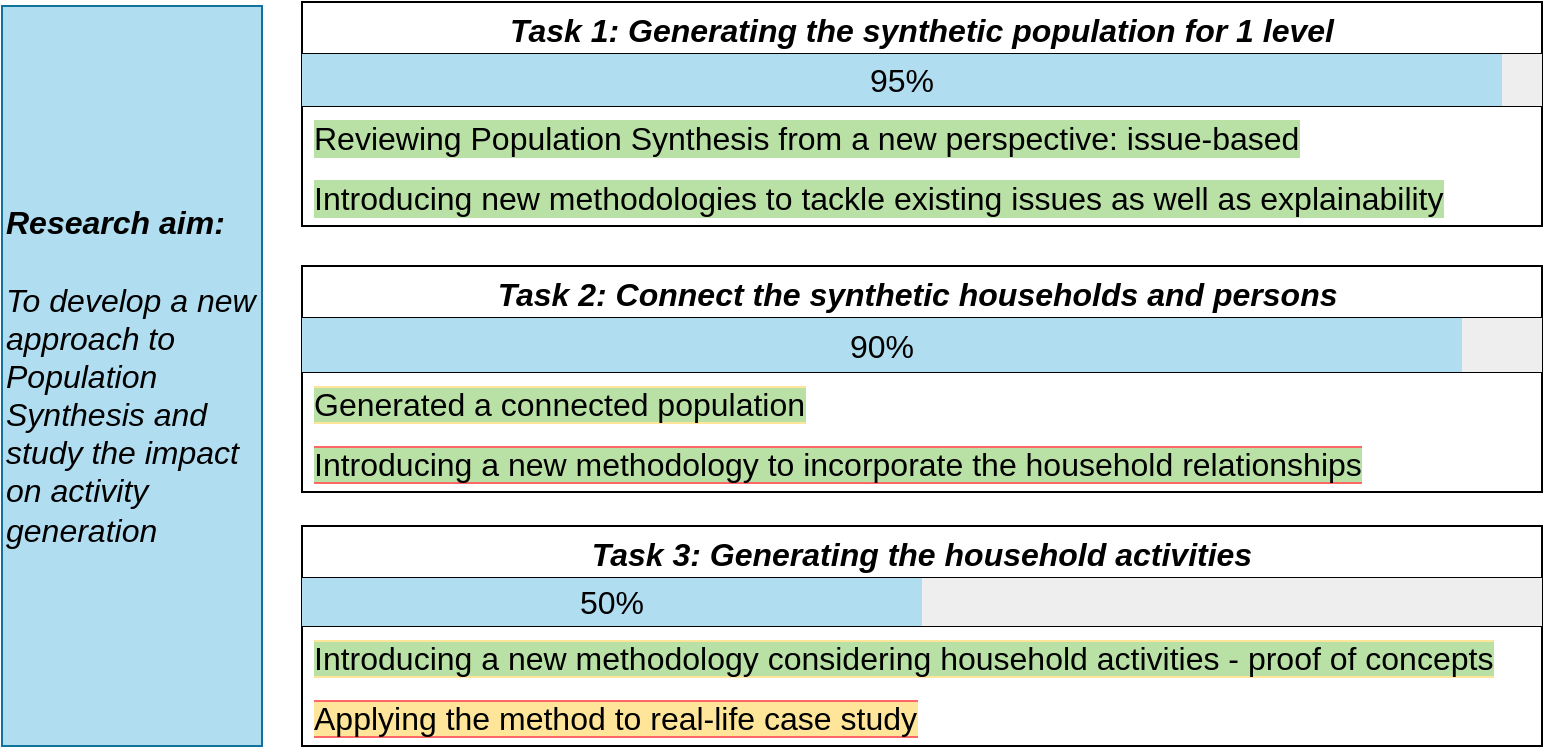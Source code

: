 <mxfile version="26.1.0">
  <diagram name="Page-1" id="GcLynW6Bm_qK1KajZ2lx">
    <mxGraphModel dx="1434" dy="746" grid="1" gridSize="10" guides="1" tooltips="1" connect="1" arrows="1" fold="1" page="1" pageScale="1" pageWidth="1169" pageHeight="827" math="0" shadow="0">
      <root>
        <mxCell id="0" />
        <mxCell id="1" parent="0" />
        <mxCell id="DFPLayo4z6RkdoQgYkVW-1" value="&lt;b&gt;&lt;i&gt;Research aim:&lt;/i&gt;&lt;/b&gt;&lt;div&gt;&lt;br&gt;&lt;div style=&quot;font-size: 16px;&quot;&gt;&lt;i&gt;To develop a new approach to Population Synthesis and study the impact on activity generation&lt;/i&gt;&lt;/div&gt;&lt;/div&gt;" style="rounded=0;whiteSpace=wrap;html=1;align=left;fontSize=16;fillColor=#b1ddf0;strokeColor=#10739e;" parent="1" vertex="1">
          <mxGeometry x="10" y="300" width="130" height="370" as="geometry" />
        </mxCell>
        <mxCell id="DFPLayo4z6RkdoQgYkVW-2" value="Task 1: Generating the synthetic population for 1 level" style="swimlane;fontStyle=3;childLayout=stackLayout;horizontal=1;startSize=26;horizontalStack=0;resizeParent=1;resizeParentMax=0;resizeLast=0;collapsible=1;marginBottom=0;align=center;fontSize=16;" parent="1" vertex="1">
          <mxGeometry x="160" y="298" width="620" height="112" as="geometry" />
        </mxCell>
        <mxCell id="DFPLayo4z6RkdoQgYkVW-66" value="" style="shape=table;startSize=0;container=1;collapsible=0;childLayout=tableLayout;fontSize=16;" parent="DFPLayo4z6RkdoQgYkVW-2" vertex="1">
          <mxGeometry y="26" width="620" height="26" as="geometry" />
        </mxCell>
        <mxCell id="DFPLayo4z6RkdoQgYkVW-67" value="" style="shape=tableRow;horizontal=0;startSize=0;swimlaneHead=0;swimlaneBody=0;strokeColor=inherit;top=0;left=0;bottom=0;right=0;collapsible=0;dropTarget=0;fillColor=none;points=[[0,0.5],[1,0.5]];portConstraint=eastwest;fontSize=16;" parent="DFPLayo4z6RkdoQgYkVW-66" vertex="1">
          <mxGeometry width="620" height="26" as="geometry" />
        </mxCell>
        <mxCell id="DFPLayo4z6RkdoQgYkVW-68" value="95%" style="shape=partialRectangle;html=1;whiteSpace=wrap;connectable=0;strokeColor=#10739e;overflow=hidden;fillColor=#b1ddf0;top=0;left=0;bottom=0;right=0;pointerEvents=1;fontSize=16;" parent="DFPLayo4z6RkdoQgYkVW-67" vertex="1">
          <mxGeometry width="600" height="26" as="geometry">
            <mxRectangle width="600" height="26" as="alternateBounds" />
          </mxGeometry>
        </mxCell>
        <mxCell id="DFPLayo4z6RkdoQgYkVW-69" value="" style="shape=partialRectangle;html=1;whiteSpace=wrap;connectable=0;overflow=hidden;fillColor=#eeeeee;top=0;left=0;bottom=0;right=0;pointerEvents=1;fontSize=16;strokeColor=#36393d;" parent="DFPLayo4z6RkdoQgYkVW-67" vertex="1">
          <mxGeometry x="600" width="20" height="26" as="geometry">
            <mxRectangle width="20" height="26" as="alternateBounds" />
          </mxGeometry>
        </mxCell>
        <mxCell id="DFPLayo4z6RkdoQgYkVW-3" value="Reviewing Population Synthesis from a new perspective: issue-based" style="text;strokeColor=none;fillColor=none;spacingLeft=4;spacingRight=4;overflow=hidden;rotatable=0;points=[[0,0.5],[1,0.5]];portConstraint=eastwest;fontSize=16;whiteSpace=wrap;html=1;labelBackgroundColor=#B9E0A5;textShadow=0;labelBorderColor=none;" parent="DFPLayo4z6RkdoQgYkVW-2" vertex="1">
          <mxGeometry y="52" width="620" height="30" as="geometry" />
        </mxCell>
        <mxCell id="DFPLayo4z6RkdoQgYkVW-4" value="Introducing new methodologies to tackle existing issues as well as explainability" style="text;strokeColor=none;fillColor=none;spacingLeft=4;spacingRight=4;overflow=hidden;rotatable=0;points=[[0,0.5],[1,0.5]];portConstraint=eastwest;fontSize=16;whiteSpace=wrap;html=1;labelBackgroundColor=#B9E0A5;textShadow=0;labelBorderColor=none;" parent="DFPLayo4z6RkdoQgYkVW-2" vertex="1">
          <mxGeometry y="82" width="620" height="30" as="geometry" />
        </mxCell>
        <mxCell id="DFPLayo4z6RkdoQgYkVW-6" value="Task 2: Connect the synthetic households and persons " style="swimlane;fontStyle=3;childLayout=stackLayout;horizontal=1;startSize=26;horizontalStack=0;resizeParent=1;resizeParentMax=0;resizeLast=0;collapsible=1;marginBottom=0;align=center;fontSize=16;" parent="1" vertex="1">
          <mxGeometry x="160" y="430" width="620" height="113" as="geometry" />
        </mxCell>
        <mxCell id="DFPLayo4z6RkdoQgYkVW-62" value="" style="shape=table;startSize=0;container=1;collapsible=0;childLayout=tableLayout;fontSize=16;" parent="DFPLayo4z6RkdoQgYkVW-6" vertex="1">
          <mxGeometry y="26" width="620" height="27" as="geometry" />
        </mxCell>
        <mxCell id="DFPLayo4z6RkdoQgYkVW-63" value="" style="shape=tableRow;horizontal=0;startSize=0;swimlaneHead=0;swimlaneBody=0;strokeColor=inherit;top=0;left=0;bottom=0;right=0;collapsible=0;dropTarget=0;fillColor=none;points=[[0,0.5],[1,0.5]];portConstraint=eastwest;fontSize=16;" parent="DFPLayo4z6RkdoQgYkVW-62" vertex="1">
          <mxGeometry width="620" height="27" as="geometry" />
        </mxCell>
        <mxCell id="DFPLayo4z6RkdoQgYkVW-64" value="90%" style="shape=partialRectangle;html=1;whiteSpace=wrap;connectable=0;strokeColor=#10739e;overflow=hidden;fillColor=#b1ddf0;top=0;left=0;bottom=0;right=0;pointerEvents=1;fontSize=16;" parent="DFPLayo4z6RkdoQgYkVW-63" vertex="1">
          <mxGeometry width="580" height="27" as="geometry">
            <mxRectangle width="580" height="27" as="alternateBounds" />
          </mxGeometry>
        </mxCell>
        <mxCell id="DFPLayo4z6RkdoQgYkVW-65" value="" style="shape=partialRectangle;html=1;whiteSpace=wrap;connectable=0;strokeColor=#36393d;overflow=hidden;fillColor=#eeeeee;top=0;left=0;bottom=0;right=0;pointerEvents=1;fontSize=16;" parent="DFPLayo4z6RkdoQgYkVW-63" vertex="1">
          <mxGeometry x="580" width="40" height="27" as="geometry">
            <mxRectangle width="40" height="27" as="alternateBounds" />
          </mxGeometry>
        </mxCell>
        <mxCell id="DFPLayo4z6RkdoQgYkVW-7" value="&lt;span style=&quot;background-color: rgb(185, 224, 165);&quot;&gt;Generated a connected population&lt;/span&gt;" style="text;strokeColor=none;fillColor=none;spacingLeft=4;spacingRight=4;overflow=hidden;rotatable=0;points=[[0,0.5],[1,0.5]];portConstraint=eastwest;fontSize=16;whiteSpace=wrap;html=1;labelBackgroundColor=#FFE599;" parent="DFPLayo4z6RkdoQgYkVW-6" vertex="1">
          <mxGeometry y="53" width="620" height="30" as="geometry" />
        </mxCell>
        <mxCell id="DFPLayo4z6RkdoQgYkVW-8" value="&lt;span style=&quot;background-color: rgb(185, 224, 165);&quot;&gt;Introducing a new methodology to incorporate the household relationships&lt;/span&gt;" style="text;strokeColor=none;fillColor=none;spacingLeft=4;spacingRight=4;overflow=hidden;rotatable=0;points=[[0,0.5],[1,0.5]];portConstraint=eastwest;fontSize=16;whiteSpace=wrap;html=1;labelBackgroundColor=#FF6666;" parent="DFPLayo4z6RkdoQgYkVW-6" vertex="1">
          <mxGeometry y="83" width="620" height="30" as="geometry" />
        </mxCell>
        <mxCell id="DFPLayo4z6RkdoQgYkVW-10" value="Task 3: Generating the household activities" style="swimlane;fontStyle=3;childLayout=stackLayout;horizontal=1;startSize=26;horizontalStack=0;resizeParent=1;resizeParentMax=0;resizeLast=0;collapsible=1;marginBottom=0;align=center;fontSize=16;" parent="1" vertex="1">
          <mxGeometry x="160" y="560" width="620" height="110" as="geometry" />
        </mxCell>
        <mxCell id="DFPLayo4z6RkdoQgYkVW-44" value="" style="shape=table;startSize=0;container=1;collapsible=0;childLayout=tableLayout;fontSize=16;" parent="DFPLayo4z6RkdoQgYkVW-10" vertex="1">
          <mxGeometry y="26" width="620" height="24" as="geometry" />
        </mxCell>
        <mxCell id="DFPLayo4z6RkdoQgYkVW-45" value="" style="shape=tableRow;horizontal=0;startSize=0;swimlaneHead=0;swimlaneBody=0;strokeColor=inherit;top=0;left=0;bottom=0;right=0;collapsible=0;dropTarget=0;fillColor=none;points=[[0,0.5],[1,0.5]];portConstraint=eastwest;fontSize=16;" parent="DFPLayo4z6RkdoQgYkVW-44" vertex="1">
          <mxGeometry width="620" height="24" as="geometry" />
        </mxCell>
        <mxCell id="DFPLayo4z6RkdoQgYkVW-46" value="&lt;font style=&quot;font-size: 16px;&quot; face=&quot;Helvetica&quot;&gt;50%&lt;/font&gt;" style="shape=partialRectangle;html=1;whiteSpace=wrap;connectable=0;strokeColor=#10739e;overflow=hidden;fillColor=#b1ddf0;top=0;left=0;bottom=0;right=0;pointerEvents=1;fontSize=16;" parent="DFPLayo4z6RkdoQgYkVW-45" vertex="1">
          <mxGeometry width="310" height="24" as="geometry">
            <mxRectangle width="310" height="24" as="alternateBounds" />
          </mxGeometry>
        </mxCell>
        <mxCell id="DFPLayo4z6RkdoQgYkVW-47" value="" style="shape=partialRectangle;html=1;whiteSpace=wrap;connectable=0;strokeColor=#36393d;overflow=hidden;fillColor=#eeeeee;top=0;left=0;bottom=0;right=0;pointerEvents=1;fontSize=16;" parent="DFPLayo4z6RkdoQgYkVW-45" vertex="1">
          <mxGeometry x="310" width="310" height="24" as="geometry">
            <mxRectangle width="310" height="24" as="alternateBounds" />
          </mxGeometry>
        </mxCell>
        <mxCell id="DFPLayo4z6RkdoQgYkVW-11" value="&lt;span style=&quot;background-color: rgb(185, 224, 165);&quot;&gt;Introducing a new methodology considering household activities - proof of concepts&lt;/span&gt;" style="text;strokeColor=none;fillColor=none;spacingLeft=4;spacingRight=4;overflow=hidden;rotatable=0;points=[[0,0.5],[1,0.5]];portConstraint=eastwest;fontSize=16;whiteSpace=wrap;html=1;labelBackgroundColor=#FFE599;" parent="DFPLayo4z6RkdoQgYkVW-10" vertex="1">
          <mxGeometry y="50" width="620" height="30" as="geometry" />
        </mxCell>
        <mxCell id="DFPLayo4z6RkdoQgYkVW-12" value="&lt;span style=&quot;background-color: rgb(255, 229, 153);&quot;&gt;Applying the method to real-life case study&lt;/span&gt;" style="text;strokeColor=none;fillColor=none;spacingLeft=4;spacingRight=4;overflow=hidden;rotatable=0;points=[[0,0.5],[1,0.5]];portConstraint=eastwest;fontSize=16;whiteSpace=wrap;html=1;labelBackgroundColor=#FF6666;" parent="DFPLayo4z6RkdoQgYkVW-10" vertex="1">
          <mxGeometry y="80" width="620" height="30" as="geometry" />
        </mxCell>
      </root>
    </mxGraphModel>
  </diagram>
</mxfile>
